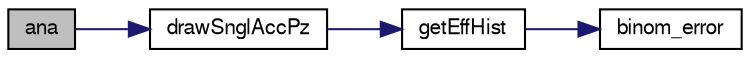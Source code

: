digraph "ana"
{
  bgcolor="transparent";
  edge [fontname="FreeSans",fontsize="10",labelfontname="FreeSans",labelfontsize="10"];
  node [fontname="FreeSans",fontsize="10",shape=record];
  rankdir="LR";
  Node1 [label="ana",height=0.2,width=0.4,color="black", fillcolor="grey75", style="filled" fontcolor="black"];
  Node1 -> Node2 [color="midnightblue",fontsize="10",style="solid",fontname="FreeSans"];
  Node2 [label="drawSnglAccPz",height=0.2,width=0.4,color="black",URL="$d5/de9/E1039Shielding_2ana_8C.html#a4770f9752bd2f6c264c3a5f0e5f07bf3"];
  Node2 -> Node3 [color="midnightblue",fontsize="10",style="solid",fontname="FreeSans"];
  Node3 [label="getEffHist",height=0.2,width=0.4,color="black",URL="$d5/de9/E1039Shielding_2ana_8C.html#a68f99920be96fd675894490fd64e9a37"];
  Node3 -> Node4 [color="midnightblue",fontsize="10",style="solid",fontname="FreeSans"];
  Node4 [label="binom_error",height=0.2,width=0.4,color="black",URL="$d5/de9/E1039Shielding_2ana_8C.html#aad19f100cc413c221a6f2604b5e57873"];
}
